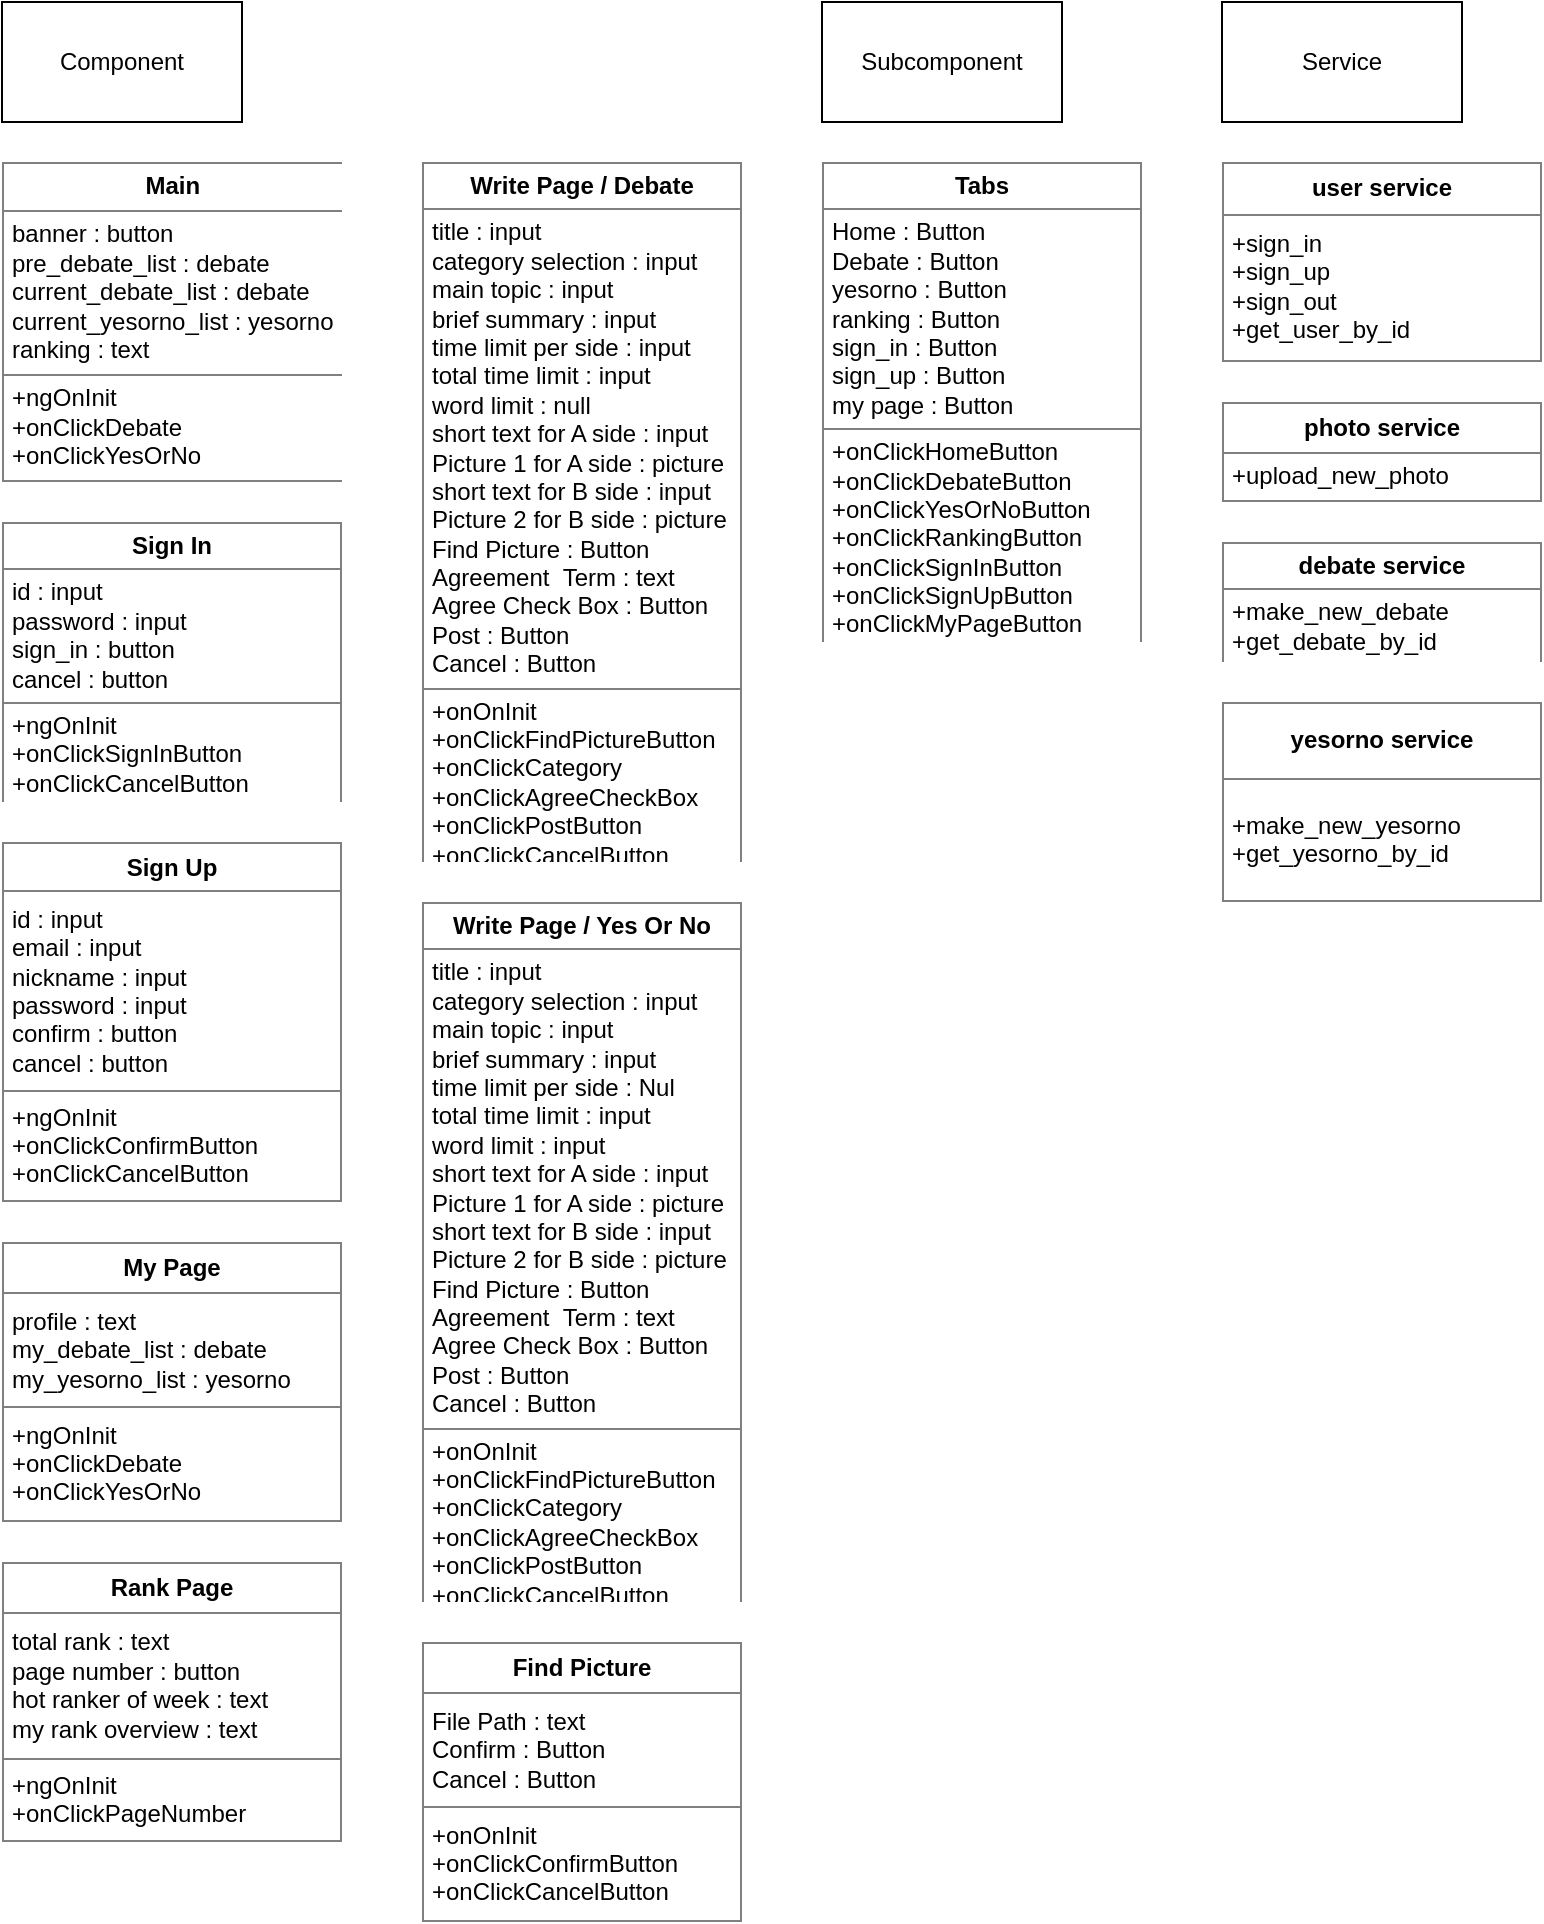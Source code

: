 <mxfile version="10.6.3" type="github"><diagram id="rRbNr5m0fH9bn9Fn1D2k" name="Page-1"><mxGraphModel dx="1475" dy="814" grid="1" gridSize="10" guides="1" tooltips="1" connect="1" arrows="1" fold="1" page="1" pageScale="1" pageWidth="827" pageHeight="1169" math="0" shadow="0"><root><mxCell id="0"/><mxCell id="1" parent="0"/><mxCell id="Op5GfT2WPFsYj1WmuPs6-1" value="Component" style="rounded=0;whiteSpace=wrap;html=1;" parent="1" vertex="1"><mxGeometry x="30" y="30" width="120" height="60" as="geometry"/></mxCell><mxCell id="Op5GfT2WPFsYj1WmuPs6-2" value="&lt;table border=&quot;1&quot; width=&quot;100%&quot; cellpadding=&quot;4&quot; style=&quot;width: 100% ; height: 100% ; border-collapse: collapse&quot;&gt;&lt;tbody&gt;&lt;tr&gt;&lt;th align=&quot;center&quot;&gt;&lt;b&gt;Main&lt;/b&gt;&lt;/th&gt;&lt;/tr&gt;&lt;tr&gt;&lt;td align=&quot;center&quot;&gt;&lt;div style=&quot;text-align: left&quot;&gt;banner : button&lt;/div&gt;&lt;div style=&quot;text-align: left&quot;&gt;pre_debate_list : debate&lt;/div&gt;&lt;div style=&quot;text-align: left&quot;&gt;current_debate_list : debate&lt;/div&gt;&lt;div style=&quot;text-align: left&quot;&gt;current_yesorno_list : yesorno&lt;/div&gt;&lt;div style=&quot;text-align: left&quot;&gt;ranking : text&lt;/div&gt;&lt;/td&gt;&lt;/tr&gt;&lt;tr&gt;&lt;td align=&quot;center&quot;&gt;&lt;div style=&quot;text-align: left&quot;&gt;+ngOnInit&lt;/div&gt;&lt;div style=&quot;text-align: left&quot;&gt;+onClickDebate&lt;/div&gt;&lt;div style=&quot;text-align: left&quot;&gt;+onClickYesOrNo&lt;/div&gt;&lt;/td&gt;&lt;/tr&gt;&lt;/tbody&gt;&lt;/table&gt;" style="text;html=1;strokeColor=none;fillColor=none;overflow=fill;align=left;" parent="1" vertex="1"><mxGeometry x="30" y="110" width="170" height="160" as="geometry"/></mxCell><mxCell id="Op5GfT2WPFsYj1WmuPs6-3" value="&lt;table border=&quot;1&quot; width=&quot;100%&quot; cellpadding=&quot;4&quot; style=&quot;width: 100% ; height: 100% ; border-collapse: collapse&quot;&gt;&lt;tbody&gt;&lt;tr&gt;&lt;th align=&quot;center&quot;&gt;&lt;b&gt;Sign In&lt;/b&gt;&lt;/th&gt;&lt;/tr&gt;&lt;tr&gt;&lt;td align=&quot;center&quot;&gt;&lt;div style=&quot;text-align: left&quot;&gt;id : input&lt;/div&gt;&lt;div style=&quot;text-align: left&quot;&gt;password : input&lt;/div&gt;&lt;div style=&quot;text-align: left&quot;&gt;sign_in : button&lt;/div&gt;&lt;div style=&quot;text-align: left&quot;&gt;cancel : button&lt;/div&gt;&lt;/td&gt;&lt;/tr&gt;&lt;tr&gt;&lt;td align=&quot;center&quot; style=&quot;text-align: left&quot;&gt;+ngOnInit&lt;br&gt;+onClickSignInButton&lt;br&gt;+onClickCancelButton&lt;/td&gt;&lt;/tr&gt;&lt;/tbody&gt;&lt;/table&gt;" style="text;html=1;strokeColor=none;fillColor=none;overflow=fill;align=left;" parent="1" vertex="1"><mxGeometry x="30" y="290" width="170" height="140" as="geometry"/></mxCell><mxCell id="Op5GfT2WPFsYj1WmuPs6-4" value="&lt;table border=&quot;1&quot; width=&quot;100%&quot; cellpadding=&quot;4&quot; style=&quot;width: 100% ; height: 100% ; border-collapse: collapse&quot;&gt;&lt;tbody&gt;&lt;tr&gt;&lt;th align=&quot;center&quot;&gt;&lt;b&gt;Rank Page&lt;/b&gt;&lt;/th&gt;&lt;/tr&gt;&lt;tr&gt;&lt;td align=&quot;center&quot; style=&quot;text-align: left&quot;&gt;total rank : text&lt;br&gt;page number : button&lt;br&gt;hot ranker of week : text&lt;br&gt;my rank overview : text&lt;/td&gt;&lt;/tr&gt;&lt;tr&gt;&lt;td align=&quot;center&quot; style=&quot;text-align: left&quot;&gt;+ngOnInit&lt;br&gt;+onClickPageNumber&lt;/td&gt;&lt;/tr&gt;&lt;/tbody&gt;&lt;/table&gt;" style="text;html=1;strokeColor=none;fillColor=none;overflow=fill;" parent="1" vertex="1"><mxGeometry x="30" y="810" width="170" height="140" as="geometry"/></mxCell><mxCell id="Op5GfT2WPFsYj1WmuPs6-5" value="&lt;table border=&quot;1&quot; width=&quot;100%&quot; cellpadding=&quot;4&quot; style=&quot;width: 100% ; height: 100% ; border-collapse: collapse&quot;&gt;&lt;tbody&gt;&lt;tr&gt;&lt;th align=&quot;center&quot;&gt;My Page&lt;/th&gt;&lt;/tr&gt;&lt;tr&gt;&lt;td align=&quot;center&quot; style=&quot;text-align: left&quot;&gt;profile : text&lt;br&gt;my_debate_list : debate&lt;br&gt;my_yesorno_list : yesorno&lt;/td&gt;&lt;/tr&gt;&lt;tr&gt;&lt;td align=&quot;center&quot; style=&quot;text-align: left&quot;&gt;+ngOnInit&lt;br&gt;+onClickDebate&lt;br&gt;+onClickYesOrNo&lt;/td&gt;&lt;/tr&gt;&lt;/tbody&gt;&lt;/table&gt;" style="text;html=1;strokeColor=none;fillColor=none;overflow=fill;align=left;" parent="1" vertex="1"><mxGeometry x="30" y="650" width="170" height="140" as="geometry"/></mxCell><mxCell id="Op5GfT2WPFsYj1WmuPs6-6" value="&lt;table border=&quot;1&quot; width=&quot;100%&quot; cellpadding=&quot;4&quot; style=&quot;width: 100% ; height: 100% ; border-collapse: collapse&quot;&gt;&lt;tbody&gt;&lt;tr&gt;&lt;th align=&quot;center&quot;&gt;&lt;b&gt;Sign Up&lt;/b&gt;&lt;/th&gt;&lt;/tr&gt;&lt;tr&gt;&lt;td align=&quot;center&quot;&gt;&lt;div style=&quot;text-align: left&quot;&gt;id : input&lt;/div&gt;&lt;div style=&quot;text-align: left&quot;&gt;email : input&lt;/div&gt;&lt;div style=&quot;text-align: left&quot;&gt;nickname : input&lt;/div&gt;&lt;div style=&quot;text-align: left&quot;&gt;password : input&lt;/div&gt;&lt;div style=&quot;text-align: left&quot;&gt;confirm : button&lt;/div&gt;&lt;div style=&quot;text-align: left&quot;&gt;cancel : button&lt;/div&gt;&lt;/td&gt;&lt;/tr&gt;&lt;tr&gt;&lt;td align=&quot;center&quot;&gt;&lt;div style=&quot;text-align: left&quot;&gt;+ngOnInit&lt;/div&gt;&lt;div style=&quot;text-align: left&quot;&gt;+onClickConfirmButton&lt;/div&gt;&lt;div style=&quot;text-align: left&quot;&gt;+onClickCancelButton&lt;/div&gt;&lt;/td&gt;&lt;/tr&gt;&lt;/tbody&gt;&lt;/table&gt;" style="text;html=1;strokeColor=none;fillColor=none;overflow=fill;align=left;" parent="1" vertex="1"><mxGeometry x="30" y="450" width="170" height="180" as="geometry"/></mxCell><mxCell id="Op5GfT2WPFsYj1WmuPs6-7" value="&lt;table border=&quot;1&quot; width=&quot;100%&quot; cellpadding=&quot;4&quot; style=&quot;width: 100% ; height: 100% ; border-collapse: collapse&quot;&gt;&lt;tbody&gt;&lt;tr&gt;&lt;th align=&quot;center&quot;&gt;Write Page / Debate&lt;/th&gt;&lt;/tr&gt;&lt;tr&gt;&lt;td align=&quot;center&quot;&gt;&lt;div style=&quot;text-align: left&quot;&gt;title : input&lt;/div&gt;&lt;div style=&quot;text-align: left&quot;&gt;category selection : input&lt;/div&gt;&lt;div style=&quot;text-align: left&quot;&gt;main topic : input&lt;/div&gt;&lt;div style=&quot;text-align: left&quot;&gt;brief summary : input&lt;/div&gt;&lt;div style=&quot;text-align: left&quot;&gt;time limit per side : input&lt;/div&gt;&lt;div style=&quot;text-align: left&quot;&gt;total time limit : input&lt;/div&gt;&lt;div style=&quot;text-align: left&quot;&gt;word limit : null&lt;/div&gt;&lt;div style=&quot;text-align: left&quot;&gt;short text for A side : input&lt;/div&gt;&lt;div style=&quot;text-align: left&quot;&gt;Picture 1 for A side : picture&lt;/div&gt;&lt;div style=&quot;text-align: left&quot;&gt;&lt;div&gt;short text for B side : input&lt;/div&gt;&lt;div&gt;Picture 2 for B side : picture&lt;/div&gt;&lt;/div&gt;&lt;div style=&quot;text-align: left&quot;&gt;Find Picture : Button&lt;/div&gt;&lt;div style=&quot;text-align: left&quot;&gt;Agreement &amp;nbsp;Term : text&lt;/div&gt;&lt;div style=&quot;text-align: left&quot;&gt;Agree Check Box : Button&lt;/div&gt;&lt;div style=&quot;text-align: left&quot;&gt;Post : Button&lt;/div&gt;&lt;div style=&quot;text-align: left&quot;&gt;Cancel : Button&lt;/div&gt;&lt;/td&gt;&lt;/tr&gt;&lt;tr&gt;&lt;td align=&quot;center&quot; style=&quot;text-align: left&quot;&gt;+onOnInit&lt;br&gt;+onClickFindPictureButton&lt;br&gt;+onClickCategory&lt;br&gt;+onClickAgreeCheckBox&lt;br&gt;+onClickPostButton&lt;br&gt;+onClickCancelButton&lt;/td&gt;&lt;/tr&gt;&lt;/tbody&gt;&lt;/table&gt;" style="text;html=1;strokeColor=none;fillColor=none;overflow=fill;align=left;" parent="1" vertex="1"><mxGeometry x="240" y="110" width="160" height="350" as="geometry"/></mxCell><mxCell id="Op5GfT2WPFsYj1WmuPs6-8" value="&lt;table border=&quot;1&quot; width=&quot;100%&quot; cellpadding=&quot;4&quot; style=&quot;width: 100% ; height: 100% ; border-collapse: collapse&quot;&gt;&lt;tbody&gt;&lt;tr&gt;&lt;th align=&quot;center&quot;&gt;Find Picture&lt;/th&gt;&lt;/tr&gt;&lt;tr&gt;&lt;td align=&quot;center&quot;&gt;&lt;div style=&quot;text-align: left&quot;&gt;File Path : text&lt;/div&gt;&lt;div style=&quot;text-align: left&quot;&gt;Confirm : Button&lt;/div&gt;&lt;div style=&quot;text-align: left&quot;&gt;Cancel : Button&lt;/div&gt;&lt;/td&gt;&lt;/tr&gt;&lt;tr&gt;&lt;td align=&quot;center&quot; style=&quot;text-align: left&quot;&gt;+onOnInit&lt;br&gt;+onClickConfirmButton&lt;br&gt;+onClickCancelButton&lt;/td&gt;&lt;/tr&gt;&lt;/tbody&gt;&lt;/table&gt;" style="text;html=1;strokeColor=none;fillColor=none;overflow=fill;align=left;" parent="1" vertex="1"><mxGeometry x="240" y="850" width="160" height="140" as="geometry"/></mxCell><mxCell id="Op5GfT2WPFsYj1WmuPs6-9" value="&lt;table border=&quot;1&quot; width=&quot;100%&quot; cellpadding=&quot;4&quot; style=&quot;width: 100% ; height: 100% ; border-collapse: collapse&quot;&gt;&lt;tbody&gt;&lt;tr&gt;&lt;th align=&quot;center&quot;&gt;Write Page / Yes Or No&lt;/th&gt;&lt;/tr&gt;&lt;tr&gt;&lt;td align=&quot;center&quot;&gt;&lt;div style=&quot;text-align: left&quot;&gt;title : input&lt;/div&gt;&lt;div style=&quot;text-align: left&quot;&gt;category selection : input&lt;/div&gt;&lt;div style=&quot;text-align: left&quot;&gt;main topic : input&lt;/div&gt;&lt;div style=&quot;text-align: left&quot;&gt;brief summary : input&lt;/div&gt;&lt;div style=&quot;text-align: left&quot;&gt;time limit per side : Nul&lt;/div&gt;&lt;div style=&quot;text-align: left&quot;&gt;total time limit : input&lt;/div&gt;&lt;div style=&quot;text-align: left&quot;&gt;word limit : input&lt;/div&gt;&lt;div style=&quot;text-align: left&quot;&gt;short text for A side : input&lt;/div&gt;&lt;div style=&quot;text-align: left&quot;&gt;Picture 1 for A side : picture&lt;/div&gt;&lt;div style=&quot;text-align: left&quot;&gt;&lt;div&gt;short text for B side : input&lt;/div&gt;&lt;div&gt;Picture 2 for B side : picture&lt;/div&gt;&lt;/div&gt;&lt;div style=&quot;text-align: left&quot;&gt;Find Picture : Button&lt;/div&gt;&lt;div style=&quot;text-align: left&quot;&gt;Agreement &amp;nbsp;Term : text&lt;/div&gt;&lt;div style=&quot;text-align: left&quot;&gt;Agree Check Box : Button&lt;/div&gt;&lt;div style=&quot;text-align: left&quot;&gt;Post : Button&lt;/div&gt;&lt;div style=&quot;text-align: left&quot;&gt;Cancel : Button&lt;/div&gt;&lt;/td&gt;&lt;/tr&gt;&lt;tr&gt;&lt;td align=&quot;center&quot; style=&quot;text-align: left&quot;&gt;+onOnInit&lt;br&gt;+onClickFindPictureButton&lt;br&gt;+onClickCategory&lt;br&gt;+onClickAgreeCheckBox&lt;br&gt;+onClickPostButton&lt;br&gt;+onClickCancelButton&lt;/td&gt;&lt;/tr&gt;&lt;/tbody&gt;&lt;/table&gt;" style="text;html=1;strokeColor=none;fillColor=none;overflow=fill;align=left;" parent="1" vertex="1"><mxGeometry x="240" y="480" width="160" height="350" as="geometry"/></mxCell><mxCell id="Op5GfT2WPFsYj1WmuPs6-10" value="&lt;table border=&quot;1&quot; width=&quot;100%&quot; cellpadding=&quot;4&quot; style=&quot;width: 100% ; height: 100% ; border-collapse: collapse&quot;&gt;&lt;tbody&gt;&lt;tr&gt;&lt;th align=&quot;center&quot;&gt;Tabs&lt;/th&gt;&lt;/tr&gt;&lt;tr&gt;&lt;td align=&quot;center&quot;&gt;&lt;div style=&quot;text-align: left&quot;&gt;Home : Button&lt;/div&gt;&lt;div style=&quot;text-align: left&quot;&gt;Debate : Button&lt;/div&gt;&lt;div style=&quot;text-align: left&quot;&gt;yesorno : Button&lt;/div&gt;&lt;div style=&quot;text-align: left&quot;&gt;ranking : Button&amp;nbsp;&lt;/div&gt;&lt;div style=&quot;text-align: left&quot;&gt;sign_in : Button&lt;/div&gt;&lt;div style=&quot;text-align: left&quot;&gt;sign_up : Button&lt;/div&gt;&lt;div style=&quot;text-align: left&quot;&gt;my page : Button&lt;/div&gt;&lt;/td&gt;&lt;/tr&gt;&lt;tr&gt;&lt;td align=&quot;center&quot; style=&quot;text-align: left&quot;&gt;+onClickHomeButton&lt;br&gt;+onClickDebateButton&lt;br&gt;+onClickYesOrNoButton&lt;br&gt;+onClickRankingButton&lt;br&gt;+onClickSignInButton&lt;br&gt;+&lt;span lang=&quot;EN-US&quot;&gt;onClickSignUpButton&lt;/span&gt;&lt;br&gt;+onClickMyPageButton&lt;br&gt;&lt;/td&gt;&lt;/tr&gt;&lt;/tbody&gt;&lt;/table&gt;" style="text;html=1;strokeColor=none;fillColor=none;overflow=fill;align=left;" parent="1" vertex="1"><mxGeometry x="440" y="110" width="160" height="240" as="geometry"/></mxCell><mxCell id="Op5GfT2WPFsYj1WmuPs6-11" value="Subcomponent" style="rounded=0;whiteSpace=wrap;html=1;" parent="1" vertex="1"><mxGeometry x="440" y="30" width="120" height="60" as="geometry"/></mxCell><mxCell id="Op5GfT2WPFsYj1WmuPs6-12" value="&lt;table border=&quot;1&quot; width=&quot;100%&quot; cellpadding=&quot;4&quot; style=&quot;width: 100% ; height: 100% ; border-collapse: collapse&quot;&gt;&lt;tbody&gt;&lt;tr&gt;&lt;th align=&quot;center&quot;&gt;user service&lt;/th&gt;&lt;/tr&gt;&lt;tr&gt;&lt;td align=&quot;center&quot;&gt;&lt;div style=&quot;text-align: left&quot;&gt;+sign_in&lt;/div&gt;&lt;div style=&quot;text-align: left&quot;&gt;+sign_up&lt;/div&gt;&lt;div style=&quot;text-align: left&quot;&gt;+sign_out&lt;/div&gt;&lt;div style=&quot;text-align: left&quot;&gt;+get_user_by_id&lt;/div&gt;&lt;/td&gt;&lt;/tr&gt;&lt;/tbody&gt;&lt;/table&gt;" style="text;html=1;strokeColor=none;fillColor=none;overflow=fill;align=left;" parent="1" vertex="1"><mxGeometry x="640" y="110" width="160" height="100" as="geometry"/></mxCell><mxCell id="Op5GfT2WPFsYj1WmuPs6-13" value="Service" style="rounded=0;whiteSpace=wrap;html=1;" parent="1" vertex="1"><mxGeometry x="640" y="30" width="120" height="60" as="geometry"/></mxCell><mxCell id="vLArybHU-1iHY2nL6WM1-1" value="&lt;table border=&quot;1&quot; width=&quot;100%&quot; cellpadding=&quot;4&quot; style=&quot;width: 100% ; height: 100% ; border-collapse: collapse&quot;&gt;&lt;tbody&gt;&lt;tr&gt;&lt;th align=&quot;center&quot;&gt;photo service&lt;/th&gt;&lt;/tr&gt;&lt;tr&gt;&lt;td align=&quot;center&quot;&gt;&lt;div style=&quot;text-align: left&quot;&gt;+upload_new_photo&lt;/div&gt;&lt;/td&gt;&lt;/tr&gt;&lt;/tbody&gt;&lt;/table&gt;" style="text;html=1;strokeColor=none;fillColor=none;overflow=fill;align=left;" vertex="1" parent="1"><mxGeometry x="640" y="230" width="160" height="50" as="geometry"/></mxCell><mxCell id="vLArybHU-1iHY2nL6WM1-2" value="&lt;table border=&quot;1&quot; width=&quot;100%&quot; cellpadding=&quot;4&quot; style=&quot;width: 100% ; height: 100% ; border-collapse: collapse&quot;&gt;&lt;tbody&gt;&lt;tr&gt;&lt;th align=&quot;center&quot;&gt;debate service&lt;/th&gt;&lt;/tr&gt;&lt;tr&gt;&lt;td align=&quot;center&quot;&gt;&lt;div style=&quot;text-align: left&quot;&gt;+make_new_debate&lt;/div&gt;&lt;div style=&quot;text-align: left&quot;&gt;+get_debate_by_id&lt;/div&gt;&lt;/td&gt;&lt;/tr&gt;&lt;/tbody&gt;&lt;/table&gt;" style="text;html=1;strokeColor=none;fillColor=none;overflow=fill;align=left;" vertex="1" parent="1"><mxGeometry x="640" y="300" width="160" height="60" as="geometry"/></mxCell><mxCell id="vLArybHU-1iHY2nL6WM1-4" value="&lt;table border=&quot;1&quot; width=&quot;100%&quot; cellpadding=&quot;4&quot; style=&quot;width: 100% ; height: 100% ; border-collapse: collapse&quot;&gt;&lt;tbody&gt;&lt;tr&gt;&lt;th align=&quot;center&quot;&gt;yesorno service&lt;/th&gt;&lt;/tr&gt;&lt;tr&gt;&lt;td align=&quot;center&quot;&gt;&lt;div style=&quot;text-align: left&quot;&gt;+make_new_yesorno&lt;/div&gt;&lt;div style=&quot;text-align: left&quot;&gt;+get_yesorno_by_id&lt;/div&gt;&lt;/td&gt;&lt;/tr&gt;&lt;/tbody&gt;&lt;/table&gt;" style="text;html=1;strokeColor=none;fillColor=none;overflow=fill;align=left;" vertex="1" parent="1"><mxGeometry x="640" y="380" width="160" height="100" as="geometry"/></mxCell></root></mxGraphModel></diagram></mxfile>
